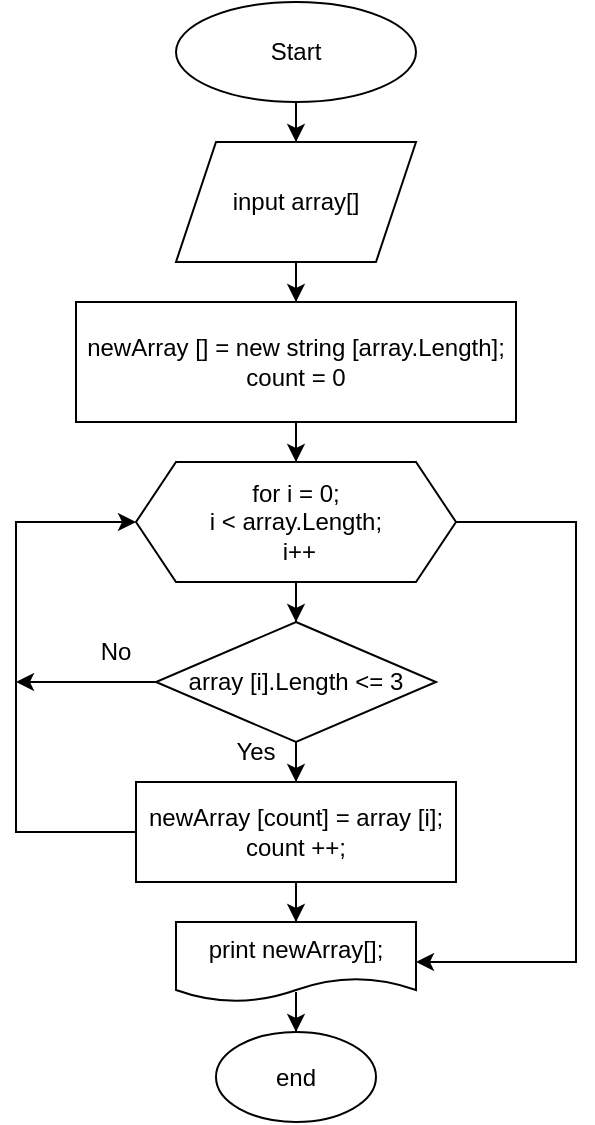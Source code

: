 <mxfile version="21.6.1" type="device">
  <diagram name="Страница 1" id="QxlDPuZjoWmrwsd__01V">
    <mxGraphModel dx="1036" dy="702" grid="1" gridSize="10" guides="1" tooltips="1" connect="1" arrows="1" fold="1" page="1" pageScale="1" pageWidth="827" pageHeight="1169" math="0" shadow="0">
      <root>
        <mxCell id="0" />
        <mxCell id="1" parent="0" />
        <mxCell id="gG8dBJXRZ495w3mCvvzT-5" value="" style="edgeStyle=orthogonalEdgeStyle;rounded=0;orthogonalLoop=1;jettySize=auto;html=1;" edge="1" parent="1" source="gG8dBJXRZ495w3mCvvzT-1" target="gG8dBJXRZ495w3mCvvzT-4">
          <mxGeometry relative="1" as="geometry" />
        </mxCell>
        <mxCell id="gG8dBJXRZ495w3mCvvzT-1" value="Start" style="ellipse;whiteSpace=wrap;html=1;" vertex="1" parent="1">
          <mxGeometry x="360" y="30" width="120" height="50" as="geometry" />
        </mxCell>
        <mxCell id="gG8dBJXRZ495w3mCvvzT-8" value="" style="edgeStyle=orthogonalEdgeStyle;rounded=0;orthogonalLoop=1;jettySize=auto;html=1;" edge="1" parent="1" source="gG8dBJXRZ495w3mCvvzT-2" target="gG8dBJXRZ495w3mCvvzT-7">
          <mxGeometry relative="1" as="geometry" />
        </mxCell>
        <mxCell id="gG8dBJXRZ495w3mCvvzT-2" value="newArray [] = new string [array.Length];&lt;br&gt;count = 0" style="whiteSpace=wrap;html=1;" vertex="1" parent="1">
          <mxGeometry x="310" y="180" width="220" height="60" as="geometry" />
        </mxCell>
        <mxCell id="gG8dBJXRZ495w3mCvvzT-6" value="" style="edgeStyle=orthogonalEdgeStyle;rounded=0;orthogonalLoop=1;jettySize=auto;html=1;" edge="1" parent="1" source="gG8dBJXRZ495w3mCvvzT-4" target="gG8dBJXRZ495w3mCvvzT-2">
          <mxGeometry relative="1" as="geometry" />
        </mxCell>
        <mxCell id="gG8dBJXRZ495w3mCvvzT-4" value="input array[]" style="shape=parallelogram;perimeter=parallelogramPerimeter;whiteSpace=wrap;html=1;fixedSize=1;" vertex="1" parent="1">
          <mxGeometry x="360" y="100" width="120" height="60" as="geometry" />
        </mxCell>
        <mxCell id="gG8dBJXRZ495w3mCvvzT-10" value="" style="edgeStyle=orthogonalEdgeStyle;rounded=0;orthogonalLoop=1;jettySize=auto;html=1;" edge="1" parent="1" source="gG8dBJXRZ495w3mCvvzT-7" target="gG8dBJXRZ495w3mCvvzT-9">
          <mxGeometry relative="1" as="geometry" />
        </mxCell>
        <mxCell id="gG8dBJXRZ495w3mCvvzT-7" value="for i = 0; &lt;br&gt;i &amp;lt; array.Length;&lt;br&gt;&amp;nbsp;i++" style="shape=hexagon;perimeter=hexagonPerimeter2;whiteSpace=wrap;html=1;fixedSize=1;" vertex="1" parent="1">
          <mxGeometry x="340" y="260" width="160" height="60" as="geometry" />
        </mxCell>
        <mxCell id="gG8dBJXRZ495w3mCvvzT-12" value="" style="edgeStyle=orthogonalEdgeStyle;rounded=0;orthogonalLoop=1;jettySize=auto;html=1;" edge="1" parent="1" source="gG8dBJXRZ495w3mCvvzT-9" target="gG8dBJXRZ495w3mCvvzT-11">
          <mxGeometry relative="1" as="geometry" />
        </mxCell>
        <mxCell id="gG8dBJXRZ495w3mCvvzT-9" value="array [i].Length &amp;lt;= 3" style="rhombus;whiteSpace=wrap;html=1;" vertex="1" parent="1">
          <mxGeometry x="350" y="340" width="140" height="60" as="geometry" />
        </mxCell>
        <mxCell id="gG8dBJXRZ495w3mCvvzT-14" value="" style="edgeStyle=orthogonalEdgeStyle;rounded=0;orthogonalLoop=1;jettySize=auto;html=1;" edge="1" parent="1" source="gG8dBJXRZ495w3mCvvzT-11" target="gG8dBJXRZ495w3mCvvzT-13">
          <mxGeometry relative="1" as="geometry" />
        </mxCell>
        <mxCell id="gG8dBJXRZ495w3mCvvzT-11" value="newArray [count] = array [i];&lt;br&gt;count ++;" style="whiteSpace=wrap;html=1;" vertex="1" parent="1">
          <mxGeometry x="340" y="420" width="160" height="50" as="geometry" />
        </mxCell>
        <mxCell id="gG8dBJXRZ495w3mCvvzT-16" value="" style="edgeStyle=orthogonalEdgeStyle;rounded=0;orthogonalLoop=1;jettySize=auto;html=1;" edge="1" parent="1" source="gG8dBJXRZ495w3mCvvzT-13" target="gG8dBJXRZ495w3mCvvzT-15">
          <mxGeometry relative="1" as="geometry" />
        </mxCell>
        <mxCell id="gG8dBJXRZ495w3mCvvzT-13" value="print newArray[];" style="shape=document;whiteSpace=wrap;html=1;boundedLbl=1;" vertex="1" parent="1">
          <mxGeometry x="360" y="490" width="120" height="40" as="geometry" />
        </mxCell>
        <mxCell id="gG8dBJXRZ495w3mCvvzT-15" value="end" style="ellipse;whiteSpace=wrap;html=1;" vertex="1" parent="1">
          <mxGeometry x="380" y="545" width="80" height="45" as="geometry" />
        </mxCell>
        <mxCell id="gG8dBJXRZ495w3mCvvzT-17" value="" style="endArrow=classic;html=1;rounded=0;exitX=0;exitY=0.5;exitDx=0;exitDy=0;entryX=0;entryY=0.5;entryDx=0;entryDy=0;" edge="1" parent="1" source="gG8dBJXRZ495w3mCvvzT-11" target="gG8dBJXRZ495w3mCvvzT-7">
          <mxGeometry width="50" height="50" relative="1" as="geometry">
            <mxPoint x="390" y="390" as="sourcePoint" />
            <mxPoint x="440" y="340" as="targetPoint" />
            <Array as="points">
              <mxPoint x="280" y="445" />
              <mxPoint x="280" y="360" />
              <mxPoint x="280" y="290" />
            </Array>
          </mxGeometry>
        </mxCell>
        <mxCell id="gG8dBJXRZ495w3mCvvzT-18" value="" style="endArrow=classic;html=1;rounded=0;exitX=1;exitY=0.5;exitDx=0;exitDy=0;entryX=1;entryY=0.5;entryDx=0;entryDy=0;" edge="1" parent="1" source="gG8dBJXRZ495w3mCvvzT-7" target="gG8dBJXRZ495w3mCvvzT-13">
          <mxGeometry width="50" height="50" relative="1" as="geometry">
            <mxPoint x="390" y="390" as="sourcePoint" />
            <mxPoint x="440" y="340" as="targetPoint" />
            <Array as="points">
              <mxPoint x="560" y="290" />
              <mxPoint x="560" y="400" />
              <mxPoint x="560" y="510" />
            </Array>
          </mxGeometry>
        </mxCell>
        <mxCell id="gG8dBJXRZ495w3mCvvzT-19" value="Yes" style="text;html=1;strokeColor=none;fillColor=none;align=center;verticalAlign=middle;whiteSpace=wrap;rounded=0;" vertex="1" parent="1">
          <mxGeometry x="370" y="390" width="60" height="30" as="geometry" />
        </mxCell>
        <mxCell id="gG8dBJXRZ495w3mCvvzT-20" value="" style="endArrow=classic;html=1;rounded=0;exitX=0;exitY=0.5;exitDx=0;exitDy=0;" edge="1" parent="1" source="gG8dBJXRZ495w3mCvvzT-9">
          <mxGeometry width="50" height="50" relative="1" as="geometry">
            <mxPoint x="390" y="390" as="sourcePoint" />
            <mxPoint x="280" y="370" as="targetPoint" />
          </mxGeometry>
        </mxCell>
        <mxCell id="gG8dBJXRZ495w3mCvvzT-21" value="No" style="text;html=1;strokeColor=none;fillColor=none;align=center;verticalAlign=middle;whiteSpace=wrap;rounded=0;" vertex="1" parent="1">
          <mxGeometry x="300" y="340" width="60" height="30" as="geometry" />
        </mxCell>
      </root>
    </mxGraphModel>
  </diagram>
</mxfile>
